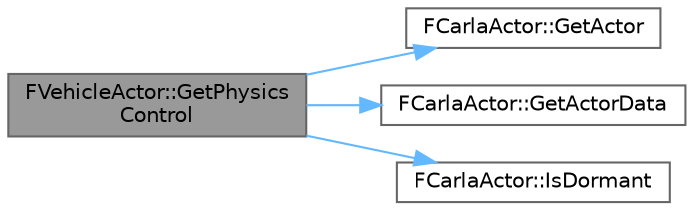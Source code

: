 digraph "FVehicleActor::GetPhysicsControl"
{
 // INTERACTIVE_SVG=YES
 // LATEX_PDF_SIZE
  bgcolor="transparent";
  edge [fontname=Helvetica,fontsize=10,labelfontname=Helvetica,labelfontsize=10];
  node [fontname=Helvetica,fontsize=10,shape=box,height=0.2,width=0.4];
  rankdir="LR";
  Node1 [id="Node000001",label="FVehicleActor::GetPhysics\lControl",height=0.2,width=0.4,color="gray40", fillcolor="grey60", style="filled", fontcolor="black",tooltip=" "];
  Node1 -> Node2 [id="edge1_Node000001_Node000002",color="steelblue1",style="solid",tooltip=" "];
  Node2 [id="Node000002",label="FCarlaActor::GetActor",height=0.2,width=0.4,color="grey40", fillcolor="white", style="filled",URL="$dc/dde/classFCarlaActor.html#a4d2752987e47827efd488b90053ad415",tooltip=" "];
  Node1 -> Node3 [id="edge2_Node000001_Node000003",color="steelblue1",style="solid",tooltip=" "];
  Node3 [id="Node000003",label="FCarlaActor::GetActorData",height=0.2,width=0.4,color="grey40", fillcolor="white", style="filled",URL="$dc/dde/classFCarlaActor.html#a91773d7762150f11081c48d558bd0764",tooltip=" "];
  Node1 -> Node4 [id="edge3_Node000001_Node000004",color="steelblue1",style="solid",tooltip=" "];
  Node4 [id="Node000004",label="FCarlaActor::IsDormant",height=0.2,width=0.4,color="grey40", fillcolor="white", style="filled",URL="$dc/dde/classFCarlaActor.html#a49f76353c69e02542858ed2cf6eeb000",tooltip=" "];
}

